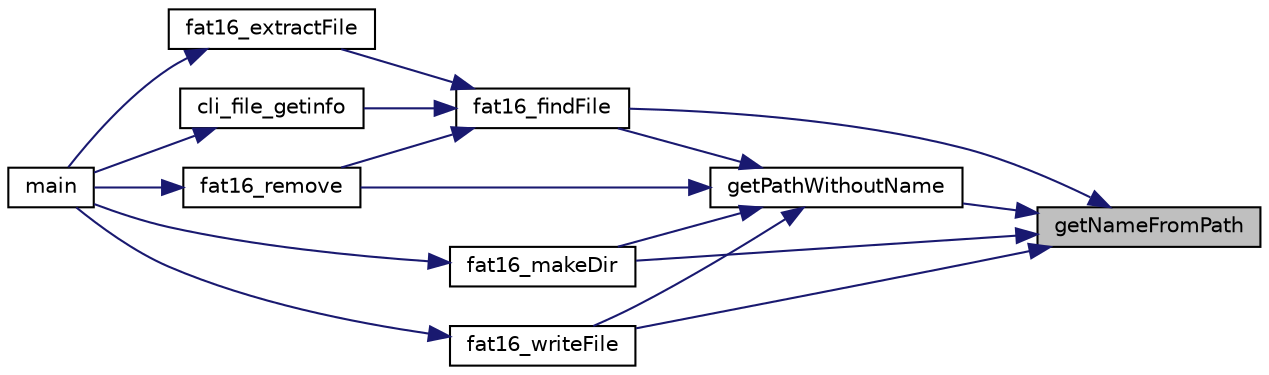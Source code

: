 digraph "getNameFromPath"
{
 // LATEX_PDF_SIZE
  edge [fontname="Helvetica",fontsize="10",labelfontname="Helvetica",labelfontsize="10"];
  node [fontname="Helvetica",fontsize="10",shape=record];
  rankdir="RL";
  Node1 [label="getNameFromPath",height=0.2,width=0.4,color="black", fillcolor="grey75", style="filled", fontcolor="black",tooltip="Returns the end of a path, which is the filename."];
  Node1 -> Node2 [dir="back",color="midnightblue",fontsize="10",style="solid",fontname="Helvetica"];
  Node2 [label="fat16_findFile",height=0.2,width=0.4,color="black", fillcolor="white", style="filled",URL="$v_d_i_s_k__fat16_8h.html#ad4bb9837a1befc55c22bdc61034dbccb",tooltip="Finds and returns the folder entry for a file or NULL if cant be found."];
  Node2 -> Node3 [dir="back",color="midnightblue",fontsize="10",style="solid",fontname="Helvetica"];
  Node3 [label="cli_file_getinfo",height=0.2,width=0.4,color="black", fillcolor="white", style="filled",URL="$vdisk__cli_8c.html#ae7f475bfde59fe11d151d1c7f8632bf4",tooltip=" "];
  Node3 -> Node4 [dir="back",color="midnightblue",fontsize="10",style="solid",fontname="Helvetica"];
  Node4 [label="main",height=0.2,width=0.4,color="black", fillcolor="white", style="filled",URL="$vdisk__cli_8c.html#a0ddf1224851353fc92bfbff6f499fa97",tooltip=" "];
  Node2 -> Node5 [dir="back",color="midnightblue",fontsize="10",style="solid",fontname="Helvetica"];
  Node5 [label="fat16_extractFile",height=0.2,width=0.4,color="black", fillcolor="white", style="filled",URL="$v_d_i_s_k__fat16_8h.html#aea83a04104851b3706c3fb7b7ba0a3f5",tooltip="Extracts file from vDrive and writes it to physical disk."];
  Node5 -> Node4 [dir="back",color="midnightblue",fontsize="10",style="solid",fontname="Helvetica"];
  Node2 -> Node6 [dir="back",color="midnightblue",fontsize="10",style="solid",fontname="Helvetica"];
  Node6 [label="fat16_remove",height=0.2,width=0.4,color="black", fillcolor="white", style="filled",URL="$v_d_i_s_k__fat16_8h.html#af0de518aaf935dfdd437d769d6f6305f",tooltip="Removes file from vDrive (only overwrites FAT)."];
  Node6 -> Node4 [dir="back",color="midnightblue",fontsize="10",style="solid",fontname="Helvetica"];
  Node1 -> Node7 [dir="back",color="midnightblue",fontsize="10",style="solid",fontname="Helvetica"];
  Node7 [label="fat16_makeDir",height=0.2,width=0.4,color="black", fillcolor="white", style="filled",URL="$v_d_i_s_k__fat16_8h.html#a80c35f5f28495ca57cd97e9607b49679",tooltip="Creates new directory at given path."];
  Node7 -> Node4 [dir="back",color="midnightblue",fontsize="10",style="solid",fontname="Helvetica"];
  Node1 -> Node8 [dir="back",color="midnightblue",fontsize="10",style="solid",fontname="Helvetica"];
  Node8 [label="fat16_writeFile",height=0.2,width=0.4,color="black", fillcolor="white", style="filled",URL="$v_d_i_s_k__fat16_8h.html#a9f9f24aa8a2da31af88f7590d9c95bd9",tooltip="Copies file from physical disk to vDrive."];
  Node8 -> Node4 [dir="back",color="midnightblue",fontsize="10",style="solid",fontname="Helvetica"];
  Node1 -> Node9 [dir="back",color="midnightblue",fontsize="10",style="solid",fontname="Helvetica"];
  Node9 [label="getPathWithoutName",height=0.2,width=0.4,color="black", fillcolor="white", style="filled",URL="$v_d_i_s_k__utility_8h.html#a135533ad79020c92e5eecc4be2359768",tooltip="Returns only the path component of a path+file string."];
  Node9 -> Node2 [dir="back",color="midnightblue",fontsize="10",style="solid",fontname="Helvetica"];
  Node9 -> Node7 [dir="back",color="midnightblue",fontsize="10",style="solid",fontname="Helvetica"];
  Node9 -> Node6 [dir="back",color="midnightblue",fontsize="10",style="solid",fontname="Helvetica"];
  Node9 -> Node8 [dir="back",color="midnightblue",fontsize="10",style="solid",fontname="Helvetica"];
}

